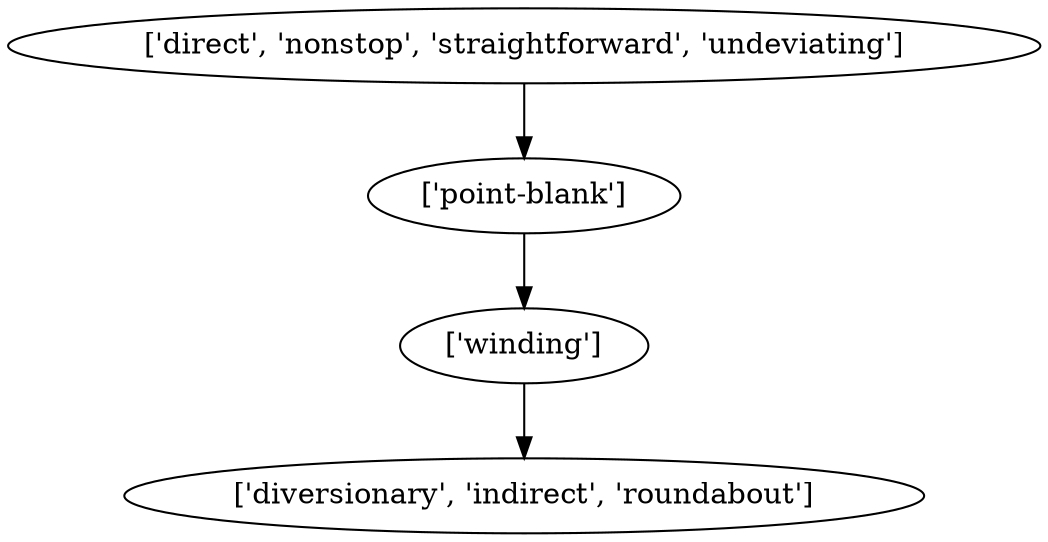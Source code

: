 strict digraph  {
	"['direct', 'nonstop', 'straightforward', 'undeviating']" -> "['point-blank']";
	"['point-blank']" -> "['winding']";
	"['winding']" -> "['diversionary', 'indirect', 'roundabout']";
}

